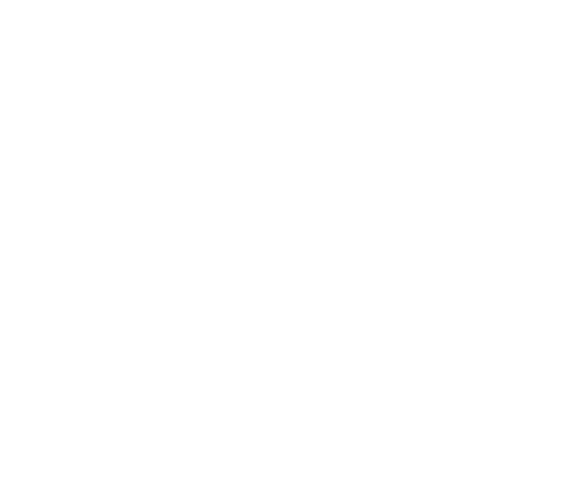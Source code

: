 digraph G {
    dpi=500
    rankdir="LR";
    bgcolor="transparent"
    node [colorscheme=dark23]
    edge [colorscheme=dark23]

    edge [color=white]
    node [color=white, fontcolor=white]

    subgraph cluster_0 {
        rankdir="LR";
        rank=same;
        color=white
        01 [label=""]
        02 [label=""]
        03 [label=""]
    }

    subgraph cluster_1 {
        rankdir="LR";
        color=white
        11 [label=""]
        12 [label=""]
        13 [label=""]
    }

    subgraph cluster_2 {
        color=white
        21 [label=""]
    }

    01 -> 12 [dir=none]
    01 -> 13 [dir=none]
    02 -> 12 [dir=none]
    02 -> 11 [dir=none]
    03 -> 11 [dir=none]

    12 -> 21 [dir=none]
    13 -> 21 [dir=none]

    02 -> 21 [dir=none]
    03 -> 21 [dir=none]
}
